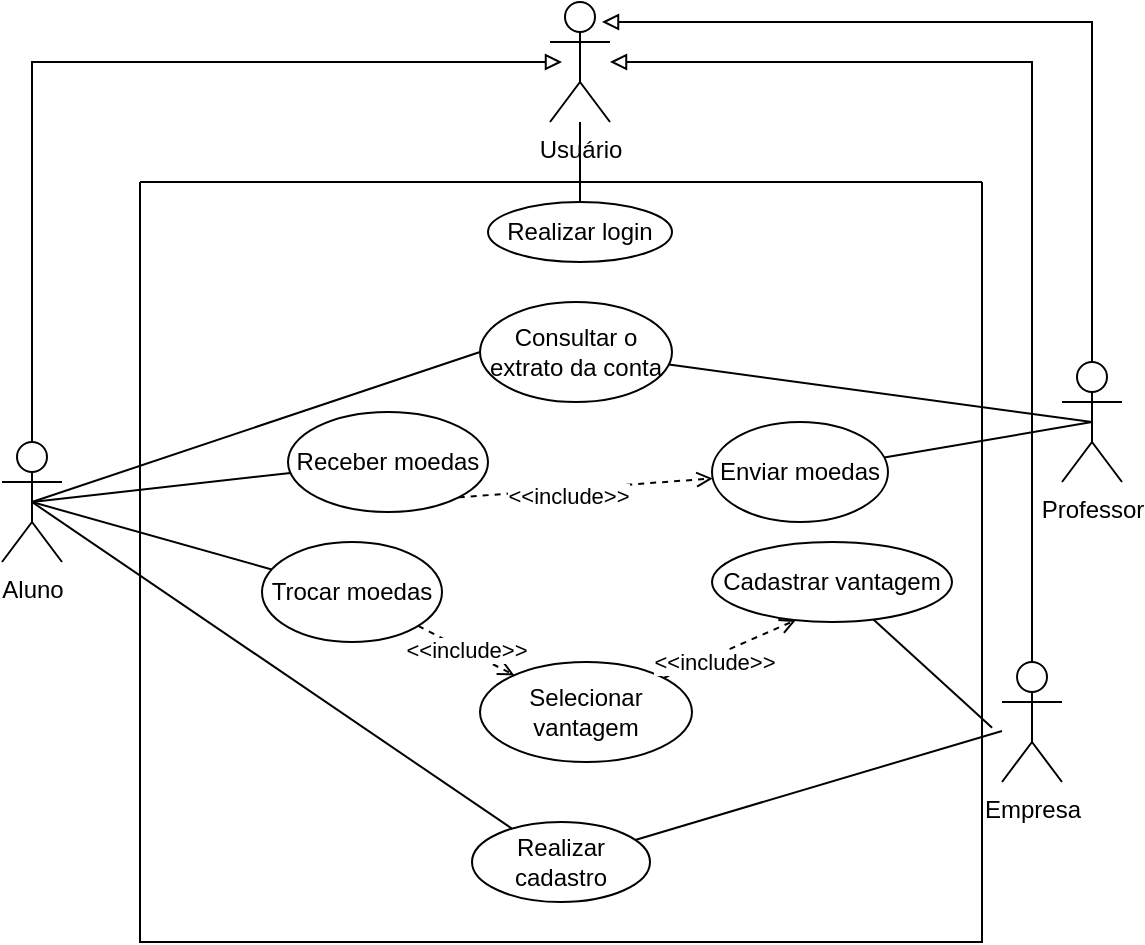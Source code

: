<mxfile version="21.0.8" type="device"><diagram name="Página-1" id="h-jzLdgpSCUaz1GE8HO2"><mxGraphModel dx="880" dy="452" grid="1" gridSize="10" guides="1" tooltips="1" connect="0" arrows="1" fold="1" page="1" pageScale="1" pageWidth="827" pageHeight="1169" math="0" shadow="0"><root><mxCell id="0"/><mxCell id="1" parent="0"/><mxCell id="_Uuhy21zShi9G_JqPn0z-3" value="" style="swimlane;startSize=0;" vertex="1" parent="1"><mxGeometry x="179" y="130" width="421" height="380" as="geometry"/></mxCell><mxCell id="_Uuhy21zShi9G_JqPn0z-13" value="Consultar o extrato da conta" style="ellipse;whiteSpace=wrap;html=1;" vertex="1" parent="_Uuhy21zShi9G_JqPn0z-3"><mxGeometry x="170" y="60" width="96" height="50" as="geometry"/></mxCell><mxCell id="_Uuhy21zShi9G_JqPn0z-14" value="Enviar moedas" style="ellipse;whiteSpace=wrap;html=1;" vertex="1" parent="_Uuhy21zShi9G_JqPn0z-3"><mxGeometry x="286" y="120" width="88" height="50" as="geometry"/></mxCell><mxCell id="_Uuhy21zShi9G_JqPn0z-17" value="Trocar moedas" style="ellipse;whiteSpace=wrap;html=1;" vertex="1" parent="_Uuhy21zShi9G_JqPn0z-3"><mxGeometry x="61" y="180" width="90" height="50" as="geometry"/></mxCell><mxCell id="_Uuhy21zShi9G_JqPn0z-18" value="Receber moedas" style="ellipse;whiteSpace=wrap;html=1;" vertex="1" parent="_Uuhy21zShi9G_JqPn0z-3"><mxGeometry x="74" y="115" width="100" height="50" as="geometry"/></mxCell><mxCell id="_Uuhy21zShi9G_JqPn0z-27" value="Selecionar vantagem" style="ellipse;whiteSpace=wrap;html=1;" vertex="1" parent="_Uuhy21zShi9G_JqPn0z-3"><mxGeometry x="170" y="240" width="106" height="50" as="geometry"/></mxCell><mxCell id="_Uuhy21zShi9G_JqPn0z-28" value="&amp;lt;&amp;lt;include&amp;gt;&amp;gt;" style="endArrow=open;dashed=1;html=1;rounded=0;endFill=0;" edge="1" parent="_Uuhy21zShi9G_JqPn0z-3" source="_Uuhy21zShi9G_JqPn0z-17" target="_Uuhy21zShi9G_JqPn0z-27"><mxGeometry width="50" height="50" relative="1" as="geometry"><mxPoint x="210" y="260" as="sourcePoint"/><mxPoint x="260" y="210" as="targetPoint"/></mxGeometry></mxCell><mxCell id="_Uuhy21zShi9G_JqPn0z-33" value="Cadastrar vantagem" style="ellipse;whiteSpace=wrap;html=1;" vertex="1" parent="_Uuhy21zShi9G_JqPn0z-3"><mxGeometry x="286" y="180" width="120" height="40" as="geometry"/></mxCell><mxCell id="_Uuhy21zShi9G_JqPn0z-39" value="Realizar login" style="ellipse;whiteSpace=wrap;html=1;" vertex="1" parent="_Uuhy21zShi9G_JqPn0z-3"><mxGeometry x="174" y="10" width="92" height="30" as="geometry"/></mxCell><mxCell id="_Uuhy21zShi9G_JqPn0z-46" value="Realizar cadastro" style="ellipse;whiteSpace=wrap;html=1;" vertex="1" parent="_Uuhy21zShi9G_JqPn0z-3"><mxGeometry x="166" y="320" width="89" height="40" as="geometry"/></mxCell><mxCell id="_Uuhy21zShi9G_JqPn0z-49" value="" style="endArrow=open;dashed=1;html=1;strokeWidth=1;rounded=0;entryX=0.35;entryY=0.975;entryDx=0;entryDy=0;entryPerimeter=0;endFill=0;" edge="1" parent="_Uuhy21zShi9G_JqPn0z-3" source="_Uuhy21zShi9G_JqPn0z-27" target="_Uuhy21zShi9G_JqPn0z-33"><mxGeometry width="50" height="50" relative="1" as="geometry"><mxPoint x="171" y="220" as="sourcePoint"/><mxPoint x="221" y="170" as="targetPoint"/></mxGeometry></mxCell><mxCell id="_Uuhy21zShi9G_JqPn0z-50" value="&amp;lt;&amp;lt;include&amp;gt;&amp;gt;" style="edgeLabel;html=1;align=center;verticalAlign=middle;resizable=0;points=[];" vertex="1" connectable="0" parent="_Uuhy21zShi9G_JqPn0z-49"><mxGeometry x="-0.285" y="-3" relative="1" as="geometry"><mxPoint y="-1" as="offset"/></mxGeometry></mxCell><mxCell id="_Uuhy21zShi9G_JqPn0z-52" value="" style="endArrow=open;dashed=1;html=1;rounded=0;exitX=1;exitY=1;exitDx=0;exitDy=0;endFill=0;" edge="1" parent="_Uuhy21zShi9G_JqPn0z-3" source="_Uuhy21zShi9G_JqPn0z-18" target="_Uuhy21zShi9G_JqPn0z-14"><mxGeometry width="50" height="50" relative="1" as="geometry"><mxPoint x="171" y="220" as="sourcePoint"/><mxPoint x="221" y="170" as="targetPoint"/></mxGeometry></mxCell><mxCell id="_Uuhy21zShi9G_JqPn0z-53" value="&amp;lt;&amp;lt;include&amp;gt;&amp;gt;" style="edgeLabel;html=1;align=center;verticalAlign=middle;resizable=0;points=[];" vertex="1" connectable="0" parent="_Uuhy21zShi9G_JqPn0z-52"><mxGeometry x="-0.323" relative="1" as="geometry"><mxPoint x="12" y="2" as="offset"/></mxGeometry></mxCell><mxCell id="_Uuhy21zShi9G_JqPn0z-41" value="" style="endArrow=none;html=1;rounded=0;entryX=1.012;entryY=0.718;entryDx=0;entryDy=0;entryPerimeter=0;" edge="1" parent="_Uuhy21zShi9G_JqPn0z-3" source="_Uuhy21zShi9G_JqPn0z-33" target="_Uuhy21zShi9G_JqPn0z-3"><mxGeometry width="50" height="50" relative="1" as="geometry"><mxPoint x="171" y="170" as="sourcePoint"/><mxPoint x="431" y="270" as="targetPoint"/></mxGeometry></mxCell><mxCell id="_Uuhy21zShi9G_JqPn0z-4" value="Aluno&lt;br&gt;" style="shape=umlActor;verticalLabelPosition=bottom;verticalAlign=top;html=1;outlineConnect=0;" vertex="1" parent="1"><mxGeometry x="110" y="260" width="30" height="60" as="geometry"/></mxCell><mxCell id="_Uuhy21zShi9G_JqPn0z-7" value="Professor" style="shape=umlActor;verticalLabelPosition=bottom;verticalAlign=top;html=1;outlineConnect=0;" vertex="1" parent="1"><mxGeometry x="640" y="220" width="30" height="60" as="geometry"/></mxCell><mxCell id="_Uuhy21zShi9G_JqPn0z-8" value="Usuário&lt;br&gt;" style="shape=umlActor;verticalLabelPosition=bottom;verticalAlign=top;html=1;outlineConnect=0;" vertex="1" parent="1"><mxGeometry x="384" y="40" width="30" height="60" as="geometry"/></mxCell><mxCell id="_Uuhy21zShi9G_JqPn0z-10" value="" style="endArrow=block;html=1;rounded=0;endFill=0;strokeWidth=1;exitX=0.5;exitY=0;exitDx=0;exitDy=0;exitPerimeter=0;" edge="1" parent="1" source="_Uuhy21zShi9G_JqPn0z-7"><mxGeometry width="50" height="50" relative="1" as="geometry"><mxPoint x="530" y="160" as="sourcePoint"/><mxPoint x="410" y="50" as="targetPoint"/><Array as="points"><mxPoint x="655" y="50"/></Array></mxGeometry></mxCell><mxCell id="_Uuhy21zShi9G_JqPn0z-12" value="" style="endArrow=block;html=1;rounded=0;exitX=0.5;exitY=0;exitDx=0;exitDy=0;exitPerimeter=0;endFill=0;" edge="1" parent="1" source="_Uuhy21zShi9G_JqPn0z-4"><mxGeometry width="50" height="50" relative="1" as="geometry"><mxPoint x="390" y="260" as="sourcePoint"/><mxPoint x="390" y="70" as="targetPoint"/><Array as="points"><mxPoint x="125" y="70"/></Array></mxGeometry></mxCell><mxCell id="_Uuhy21zShi9G_JqPn0z-21" value="" style="endArrow=none;html=1;rounded=0;exitX=0.5;exitY=0.5;exitDx=0;exitDy=0;exitPerimeter=0;" edge="1" parent="1" source="_Uuhy21zShi9G_JqPn0z-4" target="_Uuhy21zShi9G_JqPn0z-18"><mxGeometry width="50" height="50" relative="1" as="geometry"><mxPoint x="390" y="280" as="sourcePoint"/><mxPoint x="440" y="230" as="targetPoint"/></mxGeometry></mxCell><mxCell id="_Uuhy21zShi9G_JqPn0z-23" value="" style="endArrow=none;html=1;rounded=0;exitX=0.5;exitY=0.5;exitDx=0;exitDy=0;exitPerimeter=0;" edge="1" parent="1" source="_Uuhy21zShi9G_JqPn0z-4" target="_Uuhy21zShi9G_JqPn0z-17"><mxGeometry width="50" height="50" relative="1" as="geometry"><mxPoint x="390" y="280" as="sourcePoint"/><mxPoint x="440" y="230" as="targetPoint"/></mxGeometry></mxCell><mxCell id="_Uuhy21zShi9G_JqPn0z-30" value="Empresa" style="shape=umlActor;verticalLabelPosition=bottom;verticalAlign=top;html=1;outlineConnect=0;" vertex="1" parent="1"><mxGeometry x="610" y="370" width="30" height="60" as="geometry"/></mxCell><mxCell id="_Uuhy21zShi9G_JqPn0z-32" value="" style="endArrow=none;html=1;rounded=0;entryX=0.5;entryY=0.5;entryDx=0;entryDy=0;entryPerimeter=0;" edge="1" parent="1" source="_Uuhy21zShi9G_JqPn0z-14" target="_Uuhy21zShi9G_JqPn0z-7"><mxGeometry width="50" height="50" relative="1" as="geometry"><mxPoint x="570" y="220" as="sourcePoint"/><mxPoint x="440" y="230" as="targetPoint"/></mxGeometry></mxCell><mxCell id="_Uuhy21zShi9G_JqPn0z-34" value="" style="endArrow=none;html=1;rounded=0;exitX=0.5;exitY=0.5;exitDx=0;exitDy=0;exitPerimeter=0;entryX=0;entryY=0.5;entryDx=0;entryDy=0;" edge="1" parent="1" source="_Uuhy21zShi9G_JqPn0z-4" target="_Uuhy21zShi9G_JqPn0z-13"><mxGeometry width="50" height="50" relative="1" as="geometry"><mxPoint x="390" y="280" as="sourcePoint"/><mxPoint x="440" y="230" as="targetPoint"/></mxGeometry></mxCell><mxCell id="_Uuhy21zShi9G_JqPn0z-35" value="" style="endArrow=none;html=1;rounded=0;exitX=0.5;exitY=0.5;exitDx=0;exitDy=0;exitPerimeter=0;" edge="1" parent="1" source="_Uuhy21zShi9G_JqPn0z-7" target="_Uuhy21zShi9G_JqPn0z-13"><mxGeometry width="50" height="50" relative="1" as="geometry"><mxPoint x="660" y="160" as="sourcePoint"/><mxPoint x="400" y="220" as="targetPoint"/></mxGeometry></mxCell><mxCell id="_Uuhy21zShi9G_JqPn0z-40" value="" style="endArrow=none;html=1;rounded=0;" edge="1" parent="1" source="_Uuhy21zShi9G_JqPn0z-39" target="_Uuhy21zShi9G_JqPn0z-8"><mxGeometry width="50" height="50" relative="1" as="geometry"><mxPoint x="350" y="200" as="sourcePoint"/><mxPoint x="400" y="150" as="targetPoint"/></mxGeometry></mxCell><mxCell id="_Uuhy21zShi9G_JqPn0z-43" value="" style="endArrow=block;html=1;rounded=0;endFill=0;strokeWidth=1;exitX=0.5;exitY=0;exitDx=0;exitDy=0;exitPerimeter=0;" edge="1" parent="1" source="_Uuhy21zShi9G_JqPn0z-30" target="_Uuhy21zShi9G_JqPn0z-8"><mxGeometry width="50" height="50" relative="1" as="geometry"><mxPoint x="665" y="230" as="sourcePoint"/><mxPoint x="400" y="30" as="targetPoint"/><Array as="points"><mxPoint x="625" y="70"/></Array></mxGeometry></mxCell><mxCell id="_Uuhy21zShi9G_JqPn0z-47" value="" style="endArrow=none;html=1;rounded=0;exitX=0.5;exitY=0.5;exitDx=0;exitDy=0;exitPerimeter=0;" edge="1" parent="1" source="_Uuhy21zShi9G_JqPn0z-4" target="_Uuhy21zShi9G_JqPn0z-46"><mxGeometry width="50" height="50" relative="1" as="geometry"><mxPoint x="350" y="250" as="sourcePoint"/><mxPoint x="400" y="200" as="targetPoint"/></mxGeometry></mxCell><mxCell id="_Uuhy21zShi9G_JqPn0z-57" value="" style="endArrow=none;html=1;rounded=0;" edge="1" parent="1" source="_Uuhy21zShi9G_JqPn0z-46" target="_Uuhy21zShi9G_JqPn0z-30"><mxGeometry width="50" height="50" relative="1" as="geometry"><mxPoint x="350" y="350" as="sourcePoint"/><mxPoint x="400" y="300" as="targetPoint"/></mxGeometry></mxCell></root></mxGraphModel></diagram></mxfile>